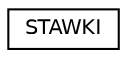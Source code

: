 digraph "Graphical Class Hierarchy"
{
  edge [fontname="Helvetica",fontsize="10",labelfontname="Helvetica",labelfontsize="10"];
  node [fontname="Helvetica",fontsize="10",shape=record];
  rankdir="LR";
  Node0 [label="STAWKI",height=0.2,width=0.4,color="black", fillcolor="white", style="filled",URL="$class_s_t_a_w_k_i.html"];
}

